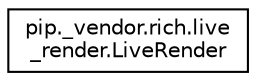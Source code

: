 digraph "Graphical Class Hierarchy"
{
 // LATEX_PDF_SIZE
  edge [fontname="Helvetica",fontsize="10",labelfontname="Helvetica",labelfontsize="10"];
  node [fontname="Helvetica",fontsize="10",shape=record];
  rankdir="LR";
  Node0 [label="pip._vendor.rich.live\l_render.LiveRender",height=0.2,width=0.4,color="black", fillcolor="white", style="filled",URL="$classpip_1_1__vendor_1_1rich_1_1live__render_1_1LiveRender.html",tooltip=" "];
}
